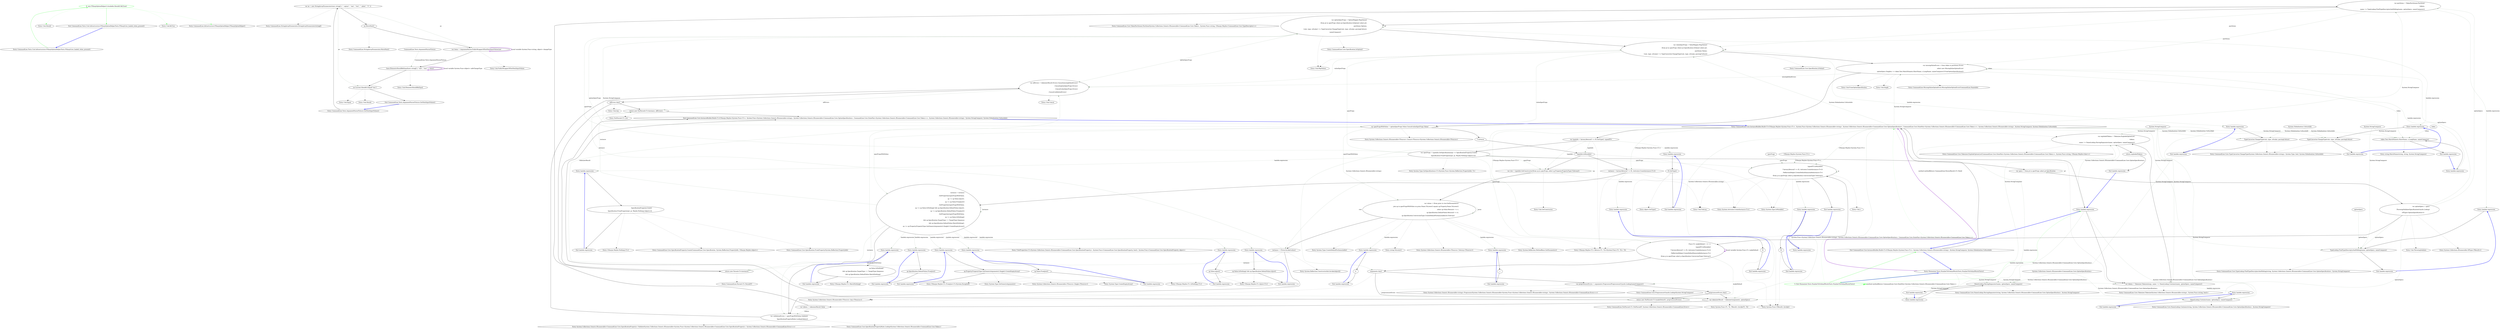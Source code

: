 digraph  {
m1_4 [cluster="Unk.Should", file="FSharpOptionHelperTests.cs", label="Entry Unk.Should", span=""];
m1_0 [cluster="CommandLine.Tests.Unit.Infrastructure.FSharpOptionHelperTests.FSharpCore_loaded_when_present()", file="FSharpOptionHelperTests.cs", label="Entry CommandLine.Tests.Unit.Infrastructure.FSharpOptionHelperTests.FSharpCore_loaded_when_present()", span="11-11"];
m1_1 [cluster="CommandLine.Tests.Unit.Infrastructure.FSharpOptionHelperTests.FSharpCore_loaded_when_present()", color=green, community=0, file="FSharpOptionHelperTests.cs", label="6: new FSharpOptionHelper().Available.Should().BeTrue()", span="13-13"];
m1_2 [cluster="CommandLine.Tests.Unit.Infrastructure.FSharpOptionHelperTests.FSharpCore_loaded_when_present()", file="FSharpOptionHelperTests.cs", label="Exit CommandLine.Tests.Unit.Infrastructure.FSharpOptionHelperTests.FSharpCore_loaded_when_present()", span="11-11"];
m1_5 [cluster="Unk.BeTrue", file="FSharpOptionHelperTests.cs", label="Entry Unk.BeTrue", span=""];
m1_3 [cluster="CommandLine.Infrastructure.FSharpOptionHelper.FSharpOptionHelper()", file="FSharpOptionHelperTests.cs", label="Entry CommandLine.Infrastructure.FSharpOptionHelper.FSharpOptionHelper()", span="13-13"];
m2_7 [cluster="CommandLine.StringArrayEnumerator.StringArrayEnumerator(string[])", file="InstanceBuilderTests.cs", label="Entry CommandLine.StringArrayEnumerator.StringArrayEnumerator(string[])", span="1335-1335"];
m2_0 [cluster="CommandLine.Tests.ArgumentParserFixture.GetNextInputValues()", file="InstanceBuilderTests.cs", label="Entry CommandLine.Tests.ArgumentParserFixture.GetNextInputValues()", span="40-40"];
m2_1 [cluster="CommandLine.Tests.ArgumentParserFixture.GetNextInputValues()", file="InstanceBuilderTests.cs", label="var ae = new StringArrayEnumerator(new string[] { ''--optarr'', ''one'', ''two'', ''--plain'', ''3'' })", span="42-42"];
m2_2 [cluster="CommandLine.Tests.ArgumentParserFixture.GetNextInputValues()", file="InstanceBuilderTests.cs", label="ae.MoveNext()", span="44-44"];
m2_3 [cluster="CommandLine.Tests.ArgumentParserFixture.GetNextInputValues()", file="InstanceBuilderTests.cs", label="var items = ArgumentParser.PublicWrapperOfGetNextInputValues(ae)", span="46-46"];
m2_5 [cluster="CommandLine.Tests.ArgumentParserFixture.GetNextInputValues()", file="InstanceBuilderTests.cs", label="ae.Current.Should().Equal(''two'')", span="49-49"];
m2_4 [cluster="CommandLine.Tests.ArgumentParserFixture.GetNextInputValues()", file="InstanceBuilderTests.cs", label="base.ElementsShouldBeEqual(new string[] { ''one'', ''two'' }, items)", span="48-48"];
m2_6 [cluster="CommandLine.Tests.ArgumentParserFixture.GetNextInputValues()", file="InstanceBuilderTests.cs", label="Exit CommandLine.Tests.ArgumentParserFixture.GetNextInputValues()", span="40-40"];
m2_10 [cluster="Unk.ElementsShouldBeEqual", file="InstanceBuilderTests.cs", label="Entry Unk.ElementsShouldBeEqual", span=""];
m2_9 [cluster="Unk.PublicWrapperOfGetNextInputValues", file="InstanceBuilderTests.cs", label="Entry Unk.PublicWrapperOfGetNextInputValues", span=""];
m2_12 [cluster="Unk.Equal", file="InstanceBuilderTests.cs", label="Entry Unk.Equal", span=""];
m2_8 [cluster="CommandLine.StringArrayEnumerator.MoveNext()", file="InstanceBuilderTests.cs", label="Entry CommandLine.StringArrayEnumerator.MoveNext()", span="1390-1390"];
m2_11 [cluster="Unk.Should", file="InstanceBuilderTests.cs", label="Entry Unk.Should", span=""];
m2_13 [file="InstanceBuilderTests.cs", label="CommandLine.Tests.ArgumentParserFixture", span=""];
m3_58 [cluster="CommandLine.Core.TokenPartitioner.Partition(System.Collections.Generic.IEnumerable<CommandLine.Core.Token>, System.Func<string, CSharpx.Maybe<CommandLine.Core.TypeDescriptor>>)", file="ReflectionHelper.cs", label="Entry CommandLine.Core.TokenPartitioner.Partition(System.Collections.Generic.IEnumerable<CommandLine.Core.Token>, System.Func<string, CSharpx.Maybe<CommandLine.Core.TypeDescriptor>>)", span="13-13"];
m3_80 [cluster="NotParsed<T>.cstr", file="ReflectionHelper.cs", label="Entry NotParsed<T>.cstr", span=""];
m3_50 [cluster="Unk.ThrowingValidate", file="ReflectionHelper.cs", label="Entry Unk.ThrowingValidate", span=""];
m3_68 [cluster="T.SetProperties<T>(System.Collections.Generic.IEnumerable<CommandLine.Core.SpecificationProperty>, System.Func<CommandLine.Core.SpecificationProperty, bool>, System.Func<CommandLine.Core.SpecificationProperty, object>)", file="ReflectionHelper.cs", label="Entry T.SetProperties<T>(System.Collections.Generic.IEnumerable<CommandLine.Core.SpecificationProperty>, System.Func<CommandLine.Core.SpecificationProperty, bool>, System.Func<CommandLine.Core.SpecificationProperty, object>)", span="58-58"];
m3_113 [cluster="string.MatchName(string, string, System.StringComparer)", file="ReflectionHelper.cs", label="Entry string.MatchName(string, string, System.StringComparer)", span="8-8"];
m3_48 [cluster="CSharpx.Maybe<T1>.Return<T1, T2>(System.Func<T1, T2>, T2)", file="ReflectionHelper.cs", label="Entry CSharpx.Maybe<T1>.Return<T1, T2>(System.Func<T1, T2>, T2)", span="126-126"];
m3_55 [cluster="CommandLine.NotParsed<T>.NotParsed(T, System.Collections.Generic.IEnumerable<CommandLine.Error>)", file="ReflectionHelper.cs", label="Entry CommandLine.NotParsed<T>.NotParsed(T, System.Collections.Generic.IEnumerable<CommandLine.Error>)", span="142-142"];
m3_65 [cluster="System.Collections.Generic.IEnumerable<TSource>.Concat<TSource>(System.Collections.Generic.IEnumerable<TSource>)", file="ReflectionHelper.cs", label="Entry System.Collections.Generic.IEnumerable<TSource>.Concat<TSource>(System.Collections.Generic.IEnumerable<TSource>)", span="0-0"];
m3_74 [cluster="System.Collections.Generic.IEnumerable<TSource>.ToArray<TSource>()", file="ReflectionHelper.cs", label="Entry System.Collections.Generic.IEnumerable<TSource>.ToArray<TSource>()", span="0-0"];
m3_106 [cluster="CommandLine.Core.TypeConverter.ChangeType(System.Collections.Generic.IEnumerable<string>, System.Type, bool, System.Globalization.CultureInfo)", file="ReflectionHelper.cs", label="Entry CommandLine.Core.TypeConverter.ChangeType(System.Collections.Generic.IEnumerable<string>, System.Type, bool, System.Globalization.CultureInfo)", span="13-13"];
m3_124 [cluster="CSharpx.Maybe<T>.FromJust<T>(System.Exception)", file="ReflectionHelper.cs", label="Entry CSharpx.Maybe<T>.FromJust<T>(System.Exception)", span="160-160"];
m3_6 [cluster="lambda expression", file="ReflectionHelper.cs", label="var explodedTokens = Tokenizer.ExplodeOptionList(\r\n                            tokens,\r\n                            name => NameLookup.HavingSeparator(name, optionSpecs, nameComparer))", span="25-27"];
m3_95 [cluster="Unk.>", file="ReflectionHelper.cs", label="Entry Unk.>", span=""];
m3_79 [cluster="Unk.Any", file="ReflectionHelper.cs", label="Entry Unk.Any", span=""];
m3_18 [cluster="CommandLine.Core.NameLookup.HavingSeparator(string, System.Collections.Generic.IEnumerable<CommandLine.Core.OptionSpecification>, System.StringComparer)", file="ReflectionHelper.cs", label="Entry CommandLine.Core.NameLookup.HavingSeparator(string, System.Collections.Generic.IEnumerable<CommandLine.Core.OptionSpecification>, System.StringComparer)", span="16-16"];
m3_5 [cluster="lambda expression", file="ReflectionHelper.cs", label="var tokens = Tokenizer.Tokenize(args, name => NameLookup.Contains(name, optionSpecs, nameComparer))", span="24-24"];
m3_61 [cluster="CommandLine.Core.Specification.IsValue()", file="ReflectionHelper.cs", label="Entry CommandLine.Core.Specification.IsValue()", span="15-15"];
m3_2 [cluster="CommandLine.Core.InstanceBuilder.Build<T>(CSharpx.Maybe<System.Func<T>>, System.Collections.Generic.IEnumerable<string>, System.StringComparer, System.Globalization.CultureInfo)", file="ReflectionHelper.cs", label="Exit CommandLine.Core.InstanceBuilder.Build<T>(CSharpx.Maybe<System.Func<T>>, System.Collections.Generic.IEnumerable<string>, System.StringComparer, System.Globalization.CultureInfo)", span="14-14"];
m3_3 [cluster="CommandLine.Core.InstanceBuilder.Build<T>(CSharpx.Maybe<System.Func<T>>, System.Func<System.Collections.Generic.IEnumerable<string>, System.Collections.Generic.IEnumerable<CommandLine.Core.OptionSpecification>, CommandLine.Core.StatePair<System.Collections.Generic.IEnumerable<CommandLine.Core.Token>>>, System.Collections.Generic.IEnumerable<string>, System.StringComparer, System.Globalization.CultureInfo)", file="ReflectionHelper.cs", label="Entry CommandLine.Core.InstanceBuilder.Build<T>(CSharpx.Maybe<System.Func<T>>, System.Func<System.Collections.Generic.IEnumerable<string>, System.Collections.Generic.IEnumerable<CommandLine.Core.OptionSpecification>, CommandLine.Core.StatePair<System.Collections.Generic.IEnumerable<CommandLine.Core.Token>>>, System.Collections.Generic.IEnumerable<string>, System.StringComparer, System.Globalization.CultureInfo)", span="35-35"];
m3_4 [cluster="lambda expression", file="ReflectionHelper.cs", label="Entry lambda expression", span="22-29"];
m3_71 [cluster="System.Reflection.MethodBase.GetParameters()", file="ReflectionHelper.cs", label="Entry System.Reflection.MethodBase.GetParameters()", span="0-0"];
m3_73 [cluster="System.Type.CreateDefaultForImmutable()", file="ReflectionHelper.cs", label="Entry System.Type.CreateDefaultForImmutable()", span="125-125"];
m3_77 [cluster="System.Collections.Generic.IEnumerable<CommandLine.Core.SpecificationProperty>.Validate(System.Collections.Generic.IEnumerable<System.Func<System.Collections.Generic.IEnumerable<CommandLine.Core.SpecificationProperty>, System.Collections.Generic.IEnumerable<CommandLine.Error>>>)", file="ReflectionHelper.cs", label="Entry System.Collections.Generic.IEnumerable<CommandLine.Core.SpecificationProperty>.Validate(System.Collections.Generic.IEnumerable<System.Func<System.Collections.Generic.IEnumerable<CommandLine.Core.SpecificationProperty>, System.Collections.Generic.IEnumerable<CommandLine.Error>>>)", span="40-40"];
m3_14 [cluster="CommandLine.Core.NameLookup.Contains(string, System.Collections.Generic.IEnumerable<CommandLine.Core.OptionSpecification>, System.StringComparer)", file="ReflectionHelper.cs", label="Entry CommandLine.Core.NameLookup.Contains(string, System.Collections.Generic.IEnumerable<CommandLine.Core.OptionSpecification>, System.StringComparer)", span="11-11"];
m3_70 [cluster="Unk.GetConstructor", file="ReflectionHelper.cs", label="Entry Unk.GetConstructor", span=""];
m3_63 [cluster="Unk.Single", file="ReflectionHelper.cs", label="Entry Unk.Single", span=""];
m3_49 [cluster="System.Type.GetSpecifications<T>(System.Func<System.Reflection.PropertyInfo, T>)", file="ReflectionHelper.cs", label="Entry System.Type.GetSpecifications<T>(System.Func<System.Reflection.PropertyInfo, T>)", span="14-14"];
m3_52 [cluster="System.Collections.Generic.IEnumerable<TSource>.Any<TSource>()", file="ReflectionHelper.cs", label="Entry System.Collections.Generic.IEnumerable<TSource>.Any<TSource>()", span="0-0"];
m3_56 [cluster="System.Func<TResult>.Invoke()", file="ReflectionHelper.cs", label="Entry System.Func<TResult>.Invoke()", span="0-0"];
m3_85 [cluster="object.GetType()", file="ReflectionHelper.cs", label="Entry object.GetType()", span="0-0"];
m3_145 [cluster="lambda expression", file="ReflectionHelper.cs", label="Entry lambda expression", span="116-116"];
m3_12 [cluster="lambda expression", file="ReflectionHelper.cs", label="NameLookup.Contains(name, optionSpecs, nameComparer)", span="24-24"];
m3_16 [cluster="lambda expression", file="ReflectionHelper.cs", label="NameLookup.HavingSeparator(name, optionSpecs, nameComparer)", span="27-27"];
m3_93 [cluster="lambda expression", file="ReflectionHelper.cs", label="typeof(T).IsMutable()\r\n                    ? factory.Return(f => f(), Activator.CreateInstance<T>())\r\n                    : ReflectionHelper.CreateDefaultImmutableInstance<T>(\r\n                        (from p in specProps select p.Specification.ConversionType).ToArray())", span="54-57"];
m3_100 [cluster="lambda expression", file="ReflectionHelper.cs", label="TypeLookup.FindTypeDescriptorAndSibling(name, optionSpecs, nameComparer)", span="74-74"];
m3_104 [cluster="lambda expression", file="ReflectionHelper.cs", label="TypeConverter.ChangeType(vals, type, isScalar, parsingCulture)", span="79-79"];
m3_108 [cluster="lambda expression", file="ReflectionHelper.cs", label="TypeConverter.ChangeType(vals, type, isScalar, parsingCulture)", span="85-85"];
m3_111 [cluster="lambda expression", file="ReflectionHelper.cs", label="token.Text.MatchName(o.ShortName, o.LongName, nameComparer)", span="89-89"];
m3_8 [cluster="lambda expression", file="ReflectionHelper.cs", label="Exit lambda expression", span="22-29"];
m3_11 [cluster="lambda expression", file="ReflectionHelper.cs", label="Entry lambda expression", span="24-24"];
m3_13 [cluster="lambda expression", file="ReflectionHelper.cs", label="Exit lambda expression", span="24-24"];
m3_7 [cluster="lambda expression", file="ReflectionHelper.cs", label="return explodedTokens;", span="28-28"];
m3_15 [cluster="lambda expression", file="ReflectionHelper.cs", label="Entry lambda expression", span="27-27"];
m3_17 [cluster="lambda expression", file="ReflectionHelper.cs", label="Exit lambda expression", span="27-27"];
m3_82 [cluster="lambda expression", file="ReflectionHelper.cs", label="Entry lambda expression", span="42-42"];
m3_92 [cluster="lambda expression", file="ReflectionHelper.cs", label="Entry lambda expression", span="53-57"];
m3_94 [cluster="lambda expression", file="ReflectionHelper.cs", label="Exit lambda expression", span="53-57"];
m3_96 [cluster="lambda expression", file="ReflectionHelper.cs", label="Entry lambda expression", span="55-55"];
m3_99 [cluster="lambda expression", file="ReflectionHelper.cs", label="Entry lambda expression", span="74-74"];
m3_101 [cluster="lambda expression", file="ReflectionHelper.cs", label="Exit lambda expression", span="74-74"];
m3_103 [cluster="lambda expression", file="ReflectionHelper.cs", label="Entry lambda expression", span="79-79"];
m3_105 [cluster="lambda expression", file="ReflectionHelper.cs", label="Exit lambda expression", span="79-79"];
m3_107 [cluster="lambda expression", file="ReflectionHelper.cs", label="Entry lambda expression", span="85-85"];
m3_109 [cluster="lambda expression", file="ReflectionHelper.cs", label="Exit lambda expression", span="85-85"];
m3_110 [cluster="lambda expression", file="ReflectionHelper.cs", label="Entry lambda expression", span="89-89"];
m3_112 [cluster="lambda expression", file="ReflectionHelper.cs", label="Exit lambda expression", span="89-89"];
m3_114 [cluster="lambda expression", file="ReflectionHelper.cs", label="Entry lambda expression", span="96-96"];
m3_86 [cluster="lambda expression", file="ReflectionHelper.cs", label="Entry lambda expression", span="44-45"];
m3_84 [cluster="lambda expression", file="ReflectionHelper.cs", label="Exit lambda expression", span="42-42"];
m3_83 [cluster="lambda expression", file="ReflectionHelper.cs", label="f().GetType()", span="42-42"];
m3_98 [cluster="lambda expression", file="ReflectionHelper.cs", label="Exit lambda expression", span="55-55"];
m3_97 [cluster="lambda expression", file="ReflectionHelper.cs", label="f()", span="55-55"];
m3_117 [cluster="lambda expression", file="ReflectionHelper.cs", label="Entry lambda expression", span="99-99"];
m3_121 [cluster="lambda expression", file="ReflectionHelper.cs", label="Entry lambda expression", span="100-100"];
m3_125 [cluster="lambda expression", file="ReflectionHelper.cs", label="Entry lambda expression", span="102-102"];
m3_129 [cluster="lambda expression", file="ReflectionHelper.cs", label="Entry lambda expression", span="103-103"];
m3_132 [cluster="lambda expression", file="ReflectionHelper.cs", label="Entry lambda expression", span="105-107"];
m3_136 [cluster="lambda expression", file="ReflectionHelper.cs", label="Entry lambda expression", span="108-108"];
m3_116 [cluster="lambda expression", file="ReflectionHelper.cs", label="Exit lambda expression", span="96-96"];
m3_115 [cluster="lambda expression", file="ReflectionHelper.cs", label="f()", span="96-96"];
m3_88 [cluster="lambda expression", file="ReflectionHelper.cs", label="Exit lambda expression", span="44-45"];
m3_87 [cluster="lambda expression", file="ReflectionHelper.cs", label="SpecificationProperty.Create(\r\n                    Specification.FromProperty(pi), pi, Maybe.Nothing<object>())", span="44-45"];
m3_142 [cluster="lambda expression", file="ReflectionHelper.cs", label="Entry lambda expression", span="115-115"];
m3_119 [cluster="lambda expression", file="ReflectionHelper.cs", label="Exit lambda expression", span="99-99"];
m3_118 [cluster="lambda expression", file="ReflectionHelper.cs", label="sp.Value.IsJust()", span="99-99"];
m3_123 [cluster="lambda expression", file="ReflectionHelper.cs", label="Exit lambda expression", span="100-100"];
m3_122 [cluster="lambda expression", file="ReflectionHelper.cs", label="sp.Value.FromJust()", span="100-100"];
m3_127 [cluster="lambda expression", file="ReflectionHelper.cs", label="Exit lambda expression", span="102-102"];
m3_126 [cluster="lambda expression", file="ReflectionHelper.cs", label="sp.Value.IsNothing() && sp.Specification.DefaultValue.IsJust()", span="102-102"];
m3_131 [cluster="lambda expression", file="ReflectionHelper.cs", label="Exit lambda expression", span="103-103"];
m3_130 [cluster="lambda expression", file="ReflectionHelper.cs", label="sp.Specification.DefaultValue.FromJust()", span="103-103"];
m3_134 [cluster="lambda expression", file="ReflectionHelper.cs", label="Exit lambda expression", span="105-107"];
m3_133 [cluster="lambda expression", file="ReflectionHelper.cs", label="sp.Value.IsNothing()\r\n                            && sp.Specification.TargetType == TargetType.Sequence\r\n                            && sp.Specification.DefaultValue.MatchNothing()", span="105-107"];
m3_138 [cluster="lambda expression", file="ReflectionHelper.cs", label="Exit lambda expression", span="108-108"];
m3_137 [cluster="lambda expression", file="ReflectionHelper.cs", label="sp.Property.PropertyType.GetGenericArguments().Single().CreateEmptyArray()", span="108-108"];
m3_144 [cluster="lambda expression", file="ReflectionHelper.cs", label="Exit lambda expression", span="115-115"];
m3_143 [cluster="lambda expression", file="ReflectionHelper.cs", label=v, span="115-115"];
m3_146 [cluster="lambda expression", file="ReflectionHelper.cs", label=d, span="116-116"];
m3_147 [cluster="lambda expression", file="ReflectionHelper.cs", label="Exit lambda expression", span="116-116"];
m3_76 [cluster="CommandLine.Core.SpecificationPropertyRules.Lookup(System.Collections.Generic.IEnumerable<CommandLine.Core.Token>)", file="ReflectionHelper.cs", label="Entry CommandLine.Core.SpecificationPropertyRules.Lookup(System.Collections.Generic.IEnumerable<CommandLine.Core.Token>)", span="12-12"];
m3_54 [cluster="System.Collections.Generic.IEnumerable<string>.Preprocess(System.Collections.Generic.IEnumerable<System.Func<System.Collections.Generic.IEnumerable<string>, System.Collections.Generic.IEnumerable<CommandLine.Error>>>)", file="ReflectionHelper.cs", label="Entry System.Collections.Generic.IEnumerable<string>.Preprocess(System.Collections.Generic.IEnumerable<System.Func<System.Collections.Generic.IEnumerable<string>, System.Collections.Generic.IEnumerable<CommandLine.Error>>>)", span="12-12"];
m3_0 [cluster="Humanizer.Tests.NumberToOrdinalWordsTests.NumberToOrdinalWordsTests()", file="ReflectionHelper.cs", label="Entry Humanizer.Tests.NumberToOrdinalWordsTests.NumberToOrdinalWordsTests()", span="7-7"];
m3_1 [cluster="Humanizer.Tests.NumberToOrdinalWordsTests.NumberToOrdinalWordsTests()", color=green, community=0, file="ReflectionHelper.cs", label="5: Exit Humanizer.Tests.NumberToOrdinalWordsTests.NumberToOrdinalWordsTests()", span="7-7"];
m3_62 [cluster="CommandLine.MissingValueOptionError.MissingValueOptionError(CommandLine.NameInfo)", file="ReflectionHelper.cs", label="Entry CommandLine.MissingValueOptionError.MissingValueOptionError(CommandLine.NameInfo)", span="269-269"];
m3_78 [cluster="Unk.Concat", file="ReflectionHelper.cs", label="Entry Unk.Concat", span=""];
m3_81 [cluster="CommandLine.Parsed<T>.Parsed(T)", file="ReflectionHelper.cs", label="Entry CommandLine.Parsed<T>.Parsed(T)", span="72-72"];
m3_140 [cluster="System.Collections.Generic.IEnumerable<TSource>.Single<TSource>()", file="ReflectionHelper.cs", label="Entry System.Collections.Generic.IEnumerable<TSource>.Single<TSource>()", span="0-0"];
m3_141 [cluster="System.Type.CreateEmptyArray()", file="ReflectionHelper.cs", label="Entry System.Type.CreateEmptyArray()", span="101-101"];
m3_72 [cluster="string.ToLower()", file="ReflectionHelper.cs", label="Entry string.ToLower()", span="0-0"];
m3_139 [cluster="System.Type.GetGenericArguments()", file="ReflectionHelper.cs", label="Entry System.Type.GetGenericArguments()", span="0-0"];
m3_9 [cluster="CommandLine.Core.Tokenizer.Tokenize(System.Collections.Generic.IEnumerable<string>, System.Func<string, bool>)", file="ReflectionHelper.cs", label="Entry CommandLine.Core.Tokenizer.Tokenize(System.Collections.Generic.IEnumerable<string>, System.Func<string, bool>)", span="12-12"];
m3_89 [cluster="CommandLine.Core.Specification.FromProperty(System.Reflection.PropertyInfo)", file="ReflectionHelper.cs", label="Entry CommandLine.Core.Specification.FromProperty(System.Reflection.PropertyInfo)", span="105-105"];
m3_102 [cluster="CommandLine.Core.TypeLookup.FindTypeDescriptorAndSibling(string, System.Collections.Generic.IEnumerable<CommandLine.Core.OptionSpecification>, System.StringComparer)", file="ReflectionHelper.cs", label="Entry CommandLine.Core.TypeLookup.FindTypeDescriptorAndSibling(string, System.Collections.Generic.IEnumerable<CommandLine.Core.OptionSpecification>, System.StringComparer)", span="23-23"];
m3_19 [cluster="CommandLine.Core.InstanceBuilder.Build<T>(CSharpx.Maybe<System.Func<T>>, System.Func<System.Collections.Generic.IEnumerable<string>, System.Collections.Generic.IEnumerable<CommandLine.Core.OptionSpecification>, CommandLine.Core.StatePair<System.Collections.Generic.IEnumerable<CommandLine.Core.Token>>>, System.Collections.Generic.IEnumerable<string>, System.StringComparer, System.Globalization.CultureInfo)", file="ReflectionHelper.cs", label="var typeInfo = factory.Return(f => f().GetType(), typeof(T))", span="42-42"];
m3_23 [cluster="CommandLine.Core.InstanceBuilder.Build<T>(CSharpx.Maybe<System.Func<T>>, System.Func<System.Collections.Generic.IEnumerable<string>, System.Collections.Generic.IEnumerable<CommandLine.Core.OptionSpecification>, CommandLine.Core.StatePair<System.Collections.Generic.IEnumerable<CommandLine.Core.Token>>>, System.Collections.Generic.IEnumerable<string>, System.StringComparer, System.Globalization.CultureInfo)", file="ReflectionHelper.cs", label="Func<T> makeDefault = () =>\r\n                typeof(T).IsMutable()\r\n                    ? factory.Return(f => f(), Activator.CreateInstance<T>())\r\n                    : ReflectionHelper.CreateDefaultImmutableInstance<T>(\r\n                        (from p in specProps select p.Specification.ConversionType).ToArray())", span="53-57"];
m3_24 [cluster="CommandLine.Core.InstanceBuilder.Build<T>(CSharpx.Maybe<System.Func<T>>, System.Func<System.Collections.Generic.IEnumerable<string>, System.Collections.Generic.IEnumerable<CommandLine.Core.OptionSpecification>, CommandLine.Core.StatePair<System.Collections.Generic.IEnumerable<CommandLine.Core.Token>>>, System.Collections.Generic.IEnumerable<string>, System.StringComparer, System.Globalization.CultureInfo)", file="ReflectionHelper.cs", label="arguments.Any()", span="59-59"];
m3_25 [cluster="CommandLine.Core.InstanceBuilder.Build<T>(CSharpx.Maybe<System.Func<T>>, System.Func<System.Collections.Generic.IEnumerable<string>, System.Collections.Generic.IEnumerable<CommandLine.Core.OptionSpecification>, CommandLine.Core.StatePair<System.Collections.Generic.IEnumerable<CommandLine.Core.Token>>>, System.Collections.Generic.IEnumerable<string>, System.StringComparer, System.Globalization.CultureInfo)", file="ReflectionHelper.cs", label="var preprocessorErrors = arguments.Preprocess(PreprocessorGuards.Lookup(nameComparer))", span="61-61"];
m3_28 [cluster="CommandLine.Core.InstanceBuilder.Build<T>(CSharpx.Maybe<System.Func<T>>, System.Func<System.Collections.Generic.IEnumerable<string>, System.Collections.Generic.IEnumerable<CommandLine.Core.OptionSpecification>, CommandLine.Core.StatePair<System.Collections.Generic.IEnumerable<CommandLine.Core.Token>>>, System.Collections.Generic.IEnumerable<string>, System.StringComparer, System.Globalization.CultureInfo)", file="ReflectionHelper.cs", label="var tokenizerResult = tokenizer(arguments, optionSpecs)", span="68-68"];
m3_30 [cluster="CommandLine.Core.InstanceBuilder.Build<T>(CSharpx.Maybe<System.Func<T>>, System.Func<System.Collections.Generic.IEnumerable<string>, System.Collections.Generic.IEnumerable<CommandLine.Core.OptionSpecification>, CommandLine.Core.StatePair<System.Collections.Generic.IEnumerable<CommandLine.Core.Token>>>, System.Collections.Generic.IEnumerable<string>, System.StringComparer, System.Globalization.CultureInfo)", file="ReflectionHelper.cs", label="var partitions = TokenPartitioner.Partition(\r\n                tokens,\r\n                name => TypeLookup.FindTypeDescriptorAndSibling(name, optionSpecs, nameComparer))", span="72-74"];
m3_31 [cluster="CommandLine.Core.InstanceBuilder.Build<T>(CSharpx.Maybe<System.Func<T>>, System.Func<System.Collections.Generic.IEnumerable<string>, System.Collections.Generic.IEnumerable<CommandLine.Core.OptionSpecification>, CommandLine.Core.StatePair<System.Collections.Generic.IEnumerable<CommandLine.Core.Token>>>, System.Collections.Generic.IEnumerable<string>, System.StringComparer, System.Globalization.CultureInfo)", file="ReflectionHelper.cs", label="var optionSpecProps = OptionMapper.MapValues(\r\n                (from pt in specProps where pt.Specification.IsOption() select pt),\r\n                partitions.Options,\r\n                (vals, type, isScalar) => TypeConverter.ChangeType(vals, type, isScalar, parsingCulture),\r\n                nameComparer)", span="76-80"];
m3_32 [cluster="CommandLine.Core.InstanceBuilder.Build<T>(CSharpx.Maybe<System.Func<T>>, System.Func<System.Collections.Generic.IEnumerable<string>, System.Collections.Generic.IEnumerable<CommandLine.Core.OptionSpecification>, CommandLine.Core.StatePair<System.Collections.Generic.IEnumerable<CommandLine.Core.Token>>>, System.Collections.Generic.IEnumerable<string>, System.StringComparer, System.Globalization.CultureInfo)", file="ReflectionHelper.cs", label="var valueSpecProps = ValueMapper.MapValues(\r\n                (from pt in specProps where pt.Specification.IsValue() select pt),\r\n                    partitions.Values,\r\n                (vals, type, isScalar) => TypeConverter.ChangeType(vals, type, isScalar, parsingCulture))", span="82-85"];
m3_33 [cluster="CommandLine.Core.InstanceBuilder.Build<T>(CSharpx.Maybe<System.Func<T>>, System.Func<System.Collections.Generic.IEnumerable<string>, System.Collections.Generic.IEnumerable<CommandLine.Core.OptionSpecification>, CommandLine.Core.StatePair<System.Collections.Generic.IEnumerable<CommandLine.Core.Token>>>, System.Collections.Generic.IEnumerable<string>, System.StringComparer, System.Globalization.CultureInfo)", file="ReflectionHelper.cs", label="var missingValueErrors = from token in partitions.Errors\r\n                                     select new MissingValueOptionError(\r\n                                         optionSpecs.Single(o => token.Text.MatchName(o.ShortName, o.LongName, nameComparer)).FromOptionSpecification())", span="87-89"];
m3_37 [cluster="CommandLine.Core.InstanceBuilder.Build<T>(CSharpx.Maybe<System.Func<T>>, System.Func<System.Collections.Generic.IEnumerable<string>, System.Collections.Generic.IEnumerable<CommandLine.Core.OptionSpecification>, CommandLine.Core.StatePair<System.Collections.Generic.IEnumerable<CommandLine.Core.Token>>>, System.Collections.Generic.IEnumerable<string>, System.StringComparer, System.Globalization.CultureInfo)", file="ReflectionHelper.cs", label="instance = factory.Return(f => f(), Activator.CreateInstance<T>())", span="96-96"];
m3_27 [cluster="CommandLine.Core.InstanceBuilder.Build<T>(CSharpx.Maybe<System.Func<T>>, System.Func<System.Collections.Generic.IEnumerable<string>, System.Collections.Generic.IEnumerable<CommandLine.Core.OptionSpecification>, CommandLine.Core.StatePair<System.Collections.Generic.IEnumerable<CommandLine.Core.Token>>>, System.Collections.Generic.IEnumerable<string>, System.StringComparer, System.Globalization.CultureInfo)", file="ReflectionHelper.cs", label="return new NotParsed<T>(makeDefault(), preprocessorErrors);", span="64-64"];
m3_45 [cluster="CommandLine.Core.InstanceBuilder.Build<T>(CSharpx.Maybe<System.Func<T>>, System.Func<System.Collections.Generic.IEnumerable<string>, System.Collections.Generic.IEnumerable<CommandLine.Core.OptionSpecification>, CommandLine.Core.StatePair<System.Collections.Generic.IEnumerable<CommandLine.Core.Token>>>, System.Collections.Generic.IEnumerable<string>, System.StringComparer, System.Globalization.CultureInfo)", file="ReflectionHelper.cs", label="return new NotParsed<T>(instance, allErrors);", span="131-131"];
m3_46 [cluster="CommandLine.Core.InstanceBuilder.Build<T>(CSharpx.Maybe<System.Func<T>>, System.Func<System.Collections.Generic.IEnumerable<string>, System.Collections.Generic.IEnumerable<CommandLine.Core.OptionSpecification>, CommandLine.Core.StatePair<System.Collections.Generic.IEnumerable<CommandLine.Core.Token>>>, System.Collections.Generic.IEnumerable<string>, System.StringComparer, System.Globalization.CultureInfo)", file="ReflectionHelper.cs", label="return new Parsed<T>(instance);", span="133-133"];
m3_20 [cluster="CommandLine.Core.InstanceBuilder.Build<T>(CSharpx.Maybe<System.Func<T>>, System.Func<System.Collections.Generic.IEnumerable<string>, System.Collections.Generic.IEnumerable<CommandLine.Core.OptionSpecification>, CommandLine.Core.StatePair<System.Collections.Generic.IEnumerable<CommandLine.Core.Token>>>, System.Collections.Generic.IEnumerable<string>, System.StringComparer, System.Globalization.CultureInfo)", file="ReflectionHelper.cs", label="var specProps = typeInfo.GetSpecifications(pi => SpecificationProperty.Create(\r\n                    Specification.FromProperty(pi), pi, Maybe.Nothing<object>()))", span="44-45"];
m3_36 [cluster="CommandLine.Core.InstanceBuilder.Build<T>(CSharpx.Maybe<System.Func<T>>, System.Func<System.Collections.Generic.IEnumerable<string>, System.Collections.Generic.IEnumerable<CommandLine.Core.OptionSpecification>, CommandLine.Core.StatePair<System.Collections.Generic.IEnumerable<CommandLine.Core.Token>>>, System.Collections.Generic.IEnumerable<string>, System.StringComparer, System.Globalization.CultureInfo)", file="ReflectionHelper.cs", label="typeInfo.IsMutable()", span="94-94"];
m3_39 [cluster="CommandLine.Core.InstanceBuilder.Build<T>(CSharpx.Maybe<System.Func<T>>, System.Func<System.Collections.Generic.IEnumerable<string>, System.Collections.Generic.IEnumerable<CommandLine.Core.OptionSpecification>, CommandLine.Core.StatePair<System.Collections.Generic.IEnumerable<CommandLine.Core.Token>>>, System.Collections.Generic.IEnumerable<string>, System.StringComparer, System.Globalization.CultureInfo)", file="ReflectionHelper.cs", label="var ctor = typeInfo.GetConstructor((from sp in specProps select sp.Property.PropertyType).ToArray())", span="112-112"];
m3_22 [cluster="CommandLine.Core.InstanceBuilder.Build<T>(CSharpx.Maybe<System.Func<T>>, System.Func<System.Collections.Generic.IEnumerable<string>, System.Collections.Generic.IEnumerable<CommandLine.Core.OptionSpecification>, CommandLine.Core.StatePair<System.Collections.Generic.IEnumerable<CommandLine.Core.Token>>>, System.Collections.Generic.IEnumerable<string>, System.StringComparer, System.Globalization.CultureInfo)", file="ReflectionHelper.cs", label="var optionSpecs = specs\r\n                .ThrowingValidate(SpecificationGuards.Lookup)\r\n                .OfType<OptionSpecification>()", span="49-51"];
m3_26 [cluster="CommandLine.Core.InstanceBuilder.Build<T>(CSharpx.Maybe<System.Func<T>>, System.Func<System.Collections.Generic.IEnumerable<string>, System.Collections.Generic.IEnumerable<CommandLine.Core.OptionSpecification>, CommandLine.Core.StatePair<System.Collections.Generic.IEnumerable<CommandLine.Core.Token>>>, System.Collections.Generic.IEnumerable<string>, System.StringComparer, System.Globalization.CultureInfo)", file="ReflectionHelper.cs", label="preprocessorErrors.Any()", span="62-62"];
m3_29 [cluster="CommandLine.Core.InstanceBuilder.Build<T>(CSharpx.Maybe<System.Func<T>>, System.Func<System.Collections.Generic.IEnumerable<string>, System.Collections.Generic.IEnumerable<CommandLine.Core.OptionSpecification>, CommandLine.Core.StatePair<System.Collections.Generic.IEnumerable<CommandLine.Core.Token>>>, System.Collections.Generic.IEnumerable<string>, System.StringComparer, System.Globalization.CultureInfo)", file="ReflectionHelper.cs", label="var tokens = tokenizerResult.Value", span="70-70"];
m3_43 [cluster="CommandLine.Core.InstanceBuilder.Build<T>(CSharpx.Maybe<System.Func<T>>, System.Func<System.Collections.Generic.IEnumerable<string>, System.Collections.Generic.IEnumerable<CommandLine.Core.OptionSpecification>, CommandLine.Core.StatePair<System.Collections.Generic.IEnumerable<CommandLine.Core.Token>>>, System.Collections.Generic.IEnumerable<string>, System.StringComparer, System.Globalization.CultureInfo)", file="ReflectionHelper.cs", label="var allErrors = tokenizerResult.Errors.Concat(missingValueErrors)\r\n                .Concat(optionSpecProps.Errors)\r\n                .Concat(valueSpecProps.Errors)\r\n                .Concat(validationErrors)", span="124-127"];
m3_34 [cluster="CommandLine.Core.InstanceBuilder.Build<T>(CSharpx.Maybe<System.Func<T>>, System.Func<System.Collections.Generic.IEnumerable<string>, System.Collections.Generic.IEnumerable<CommandLine.Core.OptionSpecification>, CommandLine.Core.StatePair<System.Collections.Generic.IEnumerable<CommandLine.Core.Token>>>, System.Collections.Generic.IEnumerable<string>, System.StringComparer, System.Globalization.CultureInfo)", file="ReflectionHelper.cs", label="var specPropsWithValue = optionSpecProps.Value.Concat(valueSpecProps.Value)", span="91-91"];
m3_38 [cluster="CommandLine.Core.InstanceBuilder.Build<T>(CSharpx.Maybe<System.Func<T>>, System.Func<System.Collections.Generic.IEnumerable<string>, System.Collections.Generic.IEnumerable<CommandLine.Core.OptionSpecification>, CommandLine.Core.StatePair<System.Collections.Generic.IEnumerable<CommandLine.Core.Token>>>, System.Collections.Generic.IEnumerable<string>, System.StringComparer, System.Globalization.CultureInfo)", file="ReflectionHelper.cs", label="instance = instance\r\n                    .SetProperties(specPropsWithValue,\r\n                        sp => sp.Value.IsJust(),\r\n                        sp => sp.Value.FromJust())\r\n                    .SetProperties(specPropsWithValue,\r\n                        sp => sp.Value.IsNothing() && sp.Specification.DefaultValue.IsJust(),\r\n                        sp => sp.Specification.DefaultValue.FromJust())\r\n                    .SetProperties(specPropsWithValue,\r\n                        sp => sp.Value.IsNothing()\r\n                            && sp.Specification.TargetType == TargetType.Sequence\r\n                            && sp.Specification.DefaultValue.MatchNothing(),\r\n                        sp => sp.Property.PropertyType.GetGenericArguments().Single().CreateEmptyArray())", span="97-108"];
m3_41 [cluster="CommandLine.Core.InstanceBuilder.Build<T>(CSharpx.Maybe<System.Func<T>>, System.Func<System.Collections.Generic.IEnumerable<string>, System.Collections.Generic.IEnumerable<CommandLine.Core.OptionSpecification>, CommandLine.Core.StatePair<System.Collections.Generic.IEnumerable<CommandLine.Core.Token>>>, System.Collections.Generic.IEnumerable<string>, System.StringComparer, System.Globalization.CultureInfo)", file="ReflectionHelper.cs", label="instance = (T)ctor.Invoke(values)", span="118-118"];
m3_44 [cluster="CommandLine.Core.InstanceBuilder.Build<T>(CSharpx.Maybe<System.Func<T>>, System.Func<System.Collections.Generic.IEnumerable<string>, System.Collections.Generic.IEnumerable<CommandLine.Core.OptionSpecification>, CommandLine.Core.StatePair<System.Collections.Generic.IEnumerable<CommandLine.Core.Token>>>, System.Collections.Generic.IEnumerable<string>, System.StringComparer, System.Globalization.CultureInfo)", file="ReflectionHelper.cs", label="allErrors.Any()", span="129-129"];
m3_21 [cluster="CommandLine.Core.InstanceBuilder.Build<T>(CSharpx.Maybe<System.Func<T>>, System.Func<System.Collections.Generic.IEnumerable<string>, System.Collections.Generic.IEnumerable<CommandLine.Core.OptionSpecification>, CommandLine.Core.StatePair<System.Collections.Generic.IEnumerable<CommandLine.Core.Token>>>, System.Collections.Generic.IEnumerable<string>, System.StringComparer, System.Globalization.CultureInfo)", file="ReflectionHelper.cs", label="var specs = from pt in specProps select pt.Specification", span="47-47"];
m3_40 [cluster="CommandLine.Core.InstanceBuilder.Build<T>(CSharpx.Maybe<System.Func<T>>, System.Func<System.Collections.Generic.IEnumerable<string>, System.Collections.Generic.IEnumerable<CommandLine.Core.OptionSpecification>, CommandLine.Core.StatePair<System.Collections.Generic.IEnumerable<CommandLine.Core.Token>>>, System.Collections.Generic.IEnumerable<string>, System.StringComparer, System.Globalization.CultureInfo)", file="ReflectionHelper.cs", label="var values = (from prms in ctor.GetParameters()\r\n                              join sp in specPropsWithValue on prms.Name.ToLower() equals sp.Property.Name.ToLower()\r\n                              select sp.Value.Return(v => v,\r\n                                    sp.Specification.DefaultValue.Return(d => d,\r\n                                        sp.Specification.ConversionType.CreateDefaultForImmutable()))).ToArray()", span="113-117"];
m3_35 [cluster="CommandLine.Core.InstanceBuilder.Build<T>(CSharpx.Maybe<System.Func<T>>, System.Func<System.Collections.Generic.IEnumerable<string>, System.Collections.Generic.IEnumerable<CommandLine.Core.OptionSpecification>, CommandLine.Core.StatePair<System.Collections.Generic.IEnumerable<CommandLine.Core.Token>>>, System.Collections.Generic.IEnumerable<string>, System.StringComparer, System.Globalization.CultureInfo)", file="ReflectionHelper.cs", label="T instance", span="93-93"];
m3_42 [cluster="CommandLine.Core.InstanceBuilder.Build<T>(CSharpx.Maybe<System.Func<T>>, System.Func<System.Collections.Generic.IEnumerable<string>, System.Collections.Generic.IEnumerable<CommandLine.Core.OptionSpecification>, CommandLine.Core.StatePair<System.Collections.Generic.IEnumerable<CommandLine.Core.Token>>>, System.Collections.Generic.IEnumerable<string>, System.StringComparer, System.Globalization.CultureInfo)", file="ReflectionHelper.cs", label="var validationErrors = specPropsWithValue.Validate(\r\n                SpecificationPropertyRules.Lookup(tokens))", span="121-122"];
m3_47 [cluster="CommandLine.Core.InstanceBuilder.Build<T>(CSharpx.Maybe<System.Func<T>>, System.Func<System.Collections.Generic.IEnumerable<string>, System.Collections.Generic.IEnumerable<CommandLine.Core.OptionSpecification>, CommandLine.Core.StatePair<System.Collections.Generic.IEnumerable<CommandLine.Core.Token>>>, System.Collections.Generic.IEnumerable<string>, System.StringComparer, System.Globalization.CultureInfo)", file="ReflectionHelper.cs", label="Exit CommandLine.Core.InstanceBuilder.Build<T>(CSharpx.Maybe<System.Func<T>>, System.Func<System.Collections.Generic.IEnumerable<string>, System.Collections.Generic.IEnumerable<CommandLine.Core.OptionSpecification>, CommandLine.Core.StatePair<System.Collections.Generic.IEnumerable<CommandLine.Core.Token>>>, System.Collections.Generic.IEnumerable<string>, System.StringComparer, System.Globalization.CultureInfo)", span="35-35"];
m3_67 [cluster="System.Activator.CreateInstance<T>()", file="ReflectionHelper.cs", label="Entry System.Activator.CreateInstance<T>()", span="0-0"];
m3_90 [cluster="CSharpx.Maybe.Nothing<T>()", file="ReflectionHelper.cs", label="Entry CSharpx.Maybe.Nothing<T>()", span="75-75"];
m3_59 [cluster="CommandLine.Core.Specification.IsOption()", file="ReflectionHelper.cs", label="Entry CommandLine.Core.Specification.IsOption()", span="10-10"];
m3_128 [cluster="CSharpx.Maybe<T>.IsNothing<T>()", file="ReflectionHelper.cs", label="Entry CSharpx.Maybe<T>.IsNothing<T>()", span="170-170"];
m3_135 [cluster="CSharpx.Maybe<T>.MatchNothing()", file="ReflectionHelper.cs", label="Entry CSharpx.Maybe<T>.MatchNothing()", span="29-29"];
m3_66 [cluster="System.Type.IsMutable()", file="ReflectionHelper.cs", label="Entry System.Type.IsMutable()", span="115-115"];
m3_91 [cluster="CommandLine.Core.SpecificationProperty.Create(CommandLine.Core.Specification, System.Reflection.PropertyInfo, CSharpx.Maybe<object>)", file="ReflectionHelper.cs", label="Entry CommandLine.Core.SpecificationProperty.Create(CommandLine.Core.Specification, System.Reflection.PropertyInfo, CSharpx.Maybe<object>)", span="21-21"];
m3_53 [cluster="CommandLine.Core.PreprocessorGuards.Lookup(System.StringComparer)", file="ReflectionHelper.cs", label="Entry CommandLine.Core.PreprocessorGuards.Lookup(System.StringComparer)", span="11-11"];
m3_51 [cluster="System.Collections.IEnumerable.OfType<TResult>()", file="ReflectionHelper.cs", label="Entry System.Collections.IEnumerable.OfType<TResult>()", span="0-0"];
m3_75 [cluster="System.Reflection.ConstructorInfo.Invoke(object[])", file="ReflectionHelper.cs", label="Entry System.Reflection.ConstructorInfo.Invoke(object[])", span="0-0"];
m3_69 [cluster="Unk.ToArray", file="ReflectionHelper.cs", label="Entry Unk.ToArray", span=""];
m3_120 [cluster="CSharpx.Maybe<T>.IsJust<T>()", file="ReflectionHelper.cs", label="Entry CSharpx.Maybe<T>.IsJust<T>()", span="175-175"];
m3_64 [cluster="Unk.FromOptionSpecification", file="ReflectionHelper.cs", label="Entry Unk.FromOptionSpecification", span=""];
m3_57 [cluster="System.Func<T1, T2, TResult>.Invoke(T1, T2)", file="ReflectionHelper.cs", label="Entry System.Func<T1, T2, TResult>.Invoke(T1, T2)", span="0-0"];
m3_10 [cluster="CommandLine.Core.Tokenizer.ExplodeOptionList(CommandLine.Core.StatePair<System.Collections.Generic.IEnumerable<CommandLine.Core.Token>>, System.Func<string, CSharpx.Maybe<char>>)", file="ReflectionHelper.cs", label="Entry CommandLine.Core.Tokenizer.ExplodeOptionList(CommandLine.Core.StatePair<System.Collections.Generic.IEnumerable<CommandLine.Core.Token>>, System.Func<string, CSharpx.Maybe<char>>)", span="45-45"];
m3_60 [cluster="Unk.MapValues", file="ReflectionHelper.cs", label="Entry Unk.MapValues", span=""];
m3_148 [file="ReflectionHelper.cs", label="System.StringComparer", span=""];
m3_149 [file="ReflectionHelper.cs", label="System.Collections.Generic.IEnumerable<CommandLine.Core.OptionSpecification>", span=""];
m3_150 [file="ReflectionHelper.cs", label="CSharpx.Maybe<System.Func<T>>", span=""];
m3_151 [file="ReflectionHelper.cs", label=specProps, span=""];
m3_152 [file="ReflectionHelper.cs", label="System.StringComparer", span=""];
m3_153 [file="ReflectionHelper.cs", label=optionSpecs, span=""];
m3_154 [file="ReflectionHelper.cs", label="System.Globalization.CultureInfo", span=""];
m3_155 [file="ReflectionHelper.cs", label=token, span=""];
m1_0 -> m1_1  [color=green, key=0, style=solid];
m1_1 -> m1_2  [color=green, key=0, style=solid];
m1_1 -> m1_3  [color=green, key=2, style=dotted];
m1_1 -> m1_4  [color=green, key=2, style=dotted];
m1_1 -> m1_5  [color=green, key=2, style=dotted];
m1_2 -> m1_0  [color=blue, key=0, style=bold];
m2_0 -> m2_1  [key=0, style=solid];
m2_1 -> m2_2  [key=0, style=solid];
m2_1 -> m2_7  [key=2, style=dotted];
m2_1 -> m2_3  [color=darkseagreen4, key=1, label=ae, style=dashed];
m2_1 -> m2_5  [color=darkseagreen4, key=1, label=ae, style=dashed];
m2_2 -> m2_3  [key=0, style=solid];
m2_2 -> m2_8  [key=2, style=dotted];
m2_3 -> m2_4  [key=0, style=solid];
m2_3 -> m2_9  [key=2, style=dotted];
m2_3 -> m2_3  [color=darkorchid, key=3, label="Local variable System.Func<string, object> changeType", style=bold];
m2_5 -> m2_6  [key=0, style=solid];
m2_5 -> m2_11  [key=2, style=dotted];
m2_5 -> m2_12  [key=2, style=dotted];
m2_4 -> m2_5  [key=0, style=solid];
m2_4 -> m2_10  [key=2, style=dotted];
m2_4 -> m2_4  [color=darkorchid, key=3, label="Local variable System.Func<object> safeChangeType", style=bold];
m2_6 -> m2_0  [color=blue, key=0, style=bold];
m2_13 -> m2_4  [color=darkseagreen4, key=1, label="CommandLine.Tests.ArgumentParserFixture", style=dashed];
m3_6 -> m3_7  [key=0, style=solid];
m3_6 -> m3_10  [key=2, style=dotted];
m3_6 -> m3_15  [color=darkseagreen4, key=1, label="lambda expression", style=dashed];
m3_5 -> m3_6  [key=0, style=solid];
m3_5 -> m3_9  [key=2, style=dotted];
m3_5 -> m3_11  [color=darkseagreen4, key=1, label="lambda expression", style=dashed];
m3_2 -> m3_3  [key=0, style=solid];
m3_2 -> m3_0  [color=blue, key=0, style=bold];
m3_3 -> m3_4  [key=0, style=solid];
m3_3 -> m3_5  [key=2, style=dotted];
m3_3 -> m3_6  [key=2, style=dotted];
m3_3 -> m3_19  [key=0, style=solid];
m3_3 -> m3_23  [color=darkseagreen4, key=1, label="CSharpx.Maybe<System.Func<T>>", style=dashed];
m3_3 -> m3_93  [color=darkseagreen4, key=1, label="CSharpx.Maybe<System.Func<T>>", style=dashed];
m3_3 -> m3_24  [color=darkseagreen4, key=1, label="System.Collections.Generic.IEnumerable<string>", style=dashed];
m3_3 -> m3_25  [color=darkseagreen4, key=1, label="System.Collections.Generic.IEnumerable<string>", style=dashed];
m3_3 -> m3_28  [color=darkseagreen4, key=1, label="System.Func<System.Collections.Generic.IEnumerable<string>, System.Collections.Generic.IEnumerable<CommandLine.Core.OptionSpecification>, CommandLine.Core.StatePair<System.Collections.Generic.IEnumerable<CommandLine.Core.Token>>>", style=dashed];
m3_3 -> m3_30  [color=darkseagreen4, key=1, label="System.StringComparer", style=dashed];
m3_3 -> m3_100  [color=darkseagreen4, key=1, label="System.StringComparer", style=dashed];
m3_3 -> m3_31  [color=darkseagreen4, key=1, label="System.StringComparer", style=dashed];
m3_3 -> m3_104  [color=darkseagreen4, key=1, label="System.Globalization.CultureInfo", style=dashed];
m3_3 -> m3_32  [color=darkseagreen4, key=1, label="System.Globalization.CultureInfo", style=dashed];
m3_3 -> m3_108  [color=darkseagreen4, key=1, label="System.Globalization.CultureInfo", style=dashed];
m3_3 -> m3_33  [color=darkseagreen4, key=1, label="System.StringComparer", style=dashed];
m3_3 -> m3_111  [color=darkseagreen4, key=1, label="System.StringComparer", style=dashed];
m3_3 -> m3_37  [color=darkseagreen4, key=1, label="CSharpx.Maybe<System.Func<T>>", style=dashed];
m3_4 -> m3_2  [color=blue, key=0, style=bold];
m3_4 -> m3_5  [key=0, style=solid];
m3_4 -> m3_12  [color=darkseagreen4, key=1, label="System.Collections.Generic.IEnumerable<CommandLine.Core.OptionSpecification>", style=dashed];
m3_4 -> m3_6  [color=darkseagreen4, key=1, label="System.Collections.Generic.IEnumerable<CommandLine.Core.OptionSpecification>", style=dashed];
m3_4 -> m3_16  [color=darkseagreen4, key=1, label="System.Collections.Generic.IEnumerable<CommandLine.Core.OptionSpecification>", style=dashed];
m3_145 -> m3_146  [key=0, style=solid];
m3_12 -> m3_13  [key=0, style=solid];
m3_12 -> m3_14  [key=2, style=dotted];
m3_16 -> m3_17  [key=0, style=solid];
m3_16 -> m3_18  [key=2, style=dotted];
m3_93 -> m3_93  [color=darkseagreen4, key=1, label=p, style=dashed];
m3_93 -> m3_94  [key=0, style=solid];
m3_93 -> m3_66  [key=2, style=dotted];
m3_93 -> m3_67  [key=2, style=dotted];
m3_93 -> m3_48  [key=2, style=dotted];
m3_93 -> m3_69  [key=2, style=dotted];
m3_93 -> m3_95  [key=2, style=dotted];
m3_93 -> m3_96  [color=darkseagreen4, key=1, label="lambda expression", style=dashed];
m3_100 -> m3_101  [key=0, style=solid];
m3_100 -> m3_102  [key=2, style=dotted];
m3_104 -> m3_105  [key=0, style=solid];
m3_104 -> m3_106  [key=2, style=dotted];
m3_108 -> m3_109  [key=0, style=solid];
m3_108 -> m3_106  [key=2, style=dotted];
m3_111 -> m3_112  [key=0, style=solid];
m3_111 -> m3_113  [key=2, style=dotted];
m3_8 -> m3_4  [color=blue, key=0, style=bold];
m3_11 -> m3_12  [key=0, style=solid];
m3_13 -> m3_11  [color=blue, key=0, style=bold];
m3_7 -> m3_8  [key=0, style=solid];
m3_15 -> m3_16  [key=0, style=solid];
m3_17 -> m3_15  [color=blue, key=0, style=bold];
m3_82 -> m3_83  [key=0, style=solid];
m3_92 -> m3_93  [key=0, style=solid];
m3_94 -> m3_92  [color=blue, key=0, style=bold];
m3_96 -> m3_97  [key=0, style=solid];
m3_99 -> m3_100  [key=0, style=solid];
m3_101 -> m3_99  [color=blue, key=0, style=bold];
m3_103 -> m3_104  [key=0, style=solid];
m3_105 -> m3_103  [color=blue, key=0, style=bold];
m3_107 -> m3_108  [key=0, style=solid];
m3_109 -> m3_107  [color=blue, key=0, style=bold];
m3_110 -> m3_111  [key=0, style=solid];
m3_112 -> m3_110  [color=blue, key=0, style=bold];
m3_114 -> m3_115  [key=0, style=solid];
m3_86 -> m3_87  [key=0, style=solid];
m3_84 -> m3_82  [color=blue, key=0, style=bold];
m3_83 -> m3_56  [key=2, style=dotted];
m3_83 -> m3_84  [key=0, style=solid];
m3_83 -> m3_85  [key=2, style=dotted];
m3_98 -> m3_96  [color=blue, key=0, style=bold];
m3_97 -> m3_56  [key=2, style=dotted];
m3_97 -> m3_98  [key=0, style=solid];
m3_117 -> m3_118  [key=0, style=solid];
m3_121 -> m3_122  [key=0, style=solid];
m3_125 -> m3_126  [key=0, style=solid];
m3_129 -> m3_130  [key=0, style=solid];
m3_132 -> m3_133  [key=0, style=solid];
m3_136 -> m3_137  [key=0, style=solid];
m3_116 -> m3_114  [color=blue, key=0, style=bold];
m3_115 -> m3_56  [key=2, style=dotted];
m3_115 -> m3_116  [key=0, style=solid];
m3_88 -> m3_86  [color=blue, key=0, style=bold];
m3_87 -> m3_88  [key=0, style=solid];
m3_87 -> m3_89  [key=2, style=dotted];
m3_87 -> m3_90  [key=2, style=dotted];
m3_87 -> m3_91  [key=2, style=dotted];
m3_142 -> m3_143  [key=0, style=solid];
m3_119 -> m3_117  [color=blue, key=0, style=bold];
m3_118 -> m3_119  [key=0, style=solid];
m3_118 -> m3_120  [key=2, style=dotted];
m3_123 -> m3_121  [color=blue, key=0, style=bold];
m3_122 -> m3_123  [key=0, style=solid];
m3_122 -> m3_124  [key=2, style=dotted];
m3_127 -> m3_125  [color=blue, key=0, style=bold];
m3_126 -> m3_127  [key=0, style=solid];
m3_126 -> m3_128  [key=2, style=dotted];
m3_126 -> m3_120  [key=2, style=dotted];
m3_131 -> m3_129  [color=blue, key=0, style=bold];
m3_130 -> m3_131  [key=0, style=solid];
m3_130 -> m3_124  [key=2, style=dotted];
m3_134 -> m3_132  [color=blue, key=0, style=bold];
m3_133 -> m3_134  [key=0, style=solid];
m3_133 -> m3_128  [key=2, style=dotted];
m3_133 -> m3_135  [key=2, style=dotted];
m3_138 -> m3_136  [color=blue, key=0, style=bold];
m3_137 -> m3_138  [key=0, style=solid];
m3_137 -> m3_139  [key=2, style=dotted];
m3_137 -> m3_140  [key=2, style=dotted];
m3_137 -> m3_141  [key=2, style=dotted];
m3_144 -> m3_142  [color=blue, key=0, style=bold];
m3_143 -> m3_144  [key=0, style=solid];
m3_146 -> m3_147  [key=0, style=solid];
m3_147 -> m3_145  [color=blue, key=0, style=bold];
m3_0 -> m3_1  [color=green, key=0, style=solid];
m3_0 -> m3_5  [color=darkseagreen4, key=1, label="System.StringComparer", style=dashed];
m3_0 -> m3_12  [color=darkseagreen4, key=1, label="System.StringComparer", style=dashed];
m3_0 -> m3_6  [color=darkseagreen4, key=1, label="System.StringComparer", style=dashed];
m3_0 -> m3_16  [color=darkseagreen4, key=1, label="System.StringComparer", style=dashed];
m3_0 -> m3_3  [color=darkorchid, key=3, label="method methodReturn CommandLine.ParserResult<T> Build", style=bold];
m3_1 -> m3_1  [color=green, key=3, label="method methodReturn CommandLine.Core.StatePair<System.Collections.Generic.IEnumerable<CommandLine.Core.Token>> ", style=bold];
m3_1 -> m3_2  [color=green, key=0, style=solid];
m3_1 -> m3_3  [color=green, key=2, style=dotted];
m3_1 -> m3_4  [color=green, key=1, label="lambda expression", style=dashed];
m3_1 -> m3_0  [color=blue, key=0, style=bold];
m3_19 -> m3_20  [key=0, style=solid];
m3_19 -> m3_48  [key=2, style=dotted];
m3_19 -> m3_82  [color=darkseagreen4, key=1, label="lambda expression", style=dashed];
m3_19 -> m3_36  [color=darkseagreen4, key=1, label=typeInfo, style=dashed];
m3_19 -> m3_39  [color=darkseagreen4, key=1, label=typeInfo, style=dashed];
m3_23 -> m3_23  [color=darkorchid, key=3, label="Local variable System.Func<T> makeDefault", style=bold];
m3_23 -> m3_24  [key=0, style=solid];
m3_23 -> m3_27  [color=darkseagreen4, key=1, label=makeDefault, style=dashed];
m3_24 -> m3_25  [key=0, style=solid];
m3_24 -> m3_28  [key=0, style=solid];
m3_24 -> m3_52  [key=2, style=dotted];
m3_25 -> m3_26  [key=0, style=solid];
m3_25 -> m3_53  [key=2, style=dotted];
m3_25 -> m3_54  [key=2, style=dotted];
m3_25 -> m3_27  [color=darkseagreen4, key=1, label=preprocessorErrors, style=dashed];
m3_28 -> m3_29  [key=0, style=solid];
m3_28 -> m3_57  [key=2, style=dotted];
m3_28 -> m3_43  [color=darkseagreen4, key=1, label=tokenizerResult, style=dashed];
m3_30 -> m3_31  [key=0, style=solid];
m3_30 -> m3_58  [key=2, style=dotted];
m3_30 -> m3_99  [color=darkseagreen4, key=1, label="lambda expression", style=dashed];
m3_30 -> m3_32  [color=darkseagreen4, key=1, label=partitions, style=dashed];
m3_30 -> m3_33  [color=darkseagreen4, key=1, label=partitions, style=dashed];
m3_31 -> m3_31  [color=darkseagreen4, key=1, label=pt, style=dashed];
m3_31 -> m3_32  [key=0, style=solid];
m3_31 -> m3_59  [key=2, style=dotted];
m3_31 -> m3_60  [key=2, style=dotted];
m3_31 -> m3_103  [color=darkseagreen4, key=1, label="lambda expression", style=dashed];
m3_31 -> m3_34  [color=darkseagreen4, key=1, label=optionSpecProps, style=dashed];
m3_31 -> m3_43  [color=darkseagreen4, key=1, label=optionSpecProps, style=dashed];
m3_32 -> m3_32  [color=darkseagreen4, key=1, label=pt, style=dashed];
m3_32 -> m3_33  [key=0, style=solid];
m3_32 -> m3_61  [key=2, style=dotted];
m3_32 -> m3_60  [key=2, style=dotted];
m3_32 -> m3_107  [color=darkseagreen4, key=1, label="lambda expression", style=dashed];
m3_32 -> m3_34  [color=darkseagreen4, key=1, label=valueSpecProps, style=dashed];
m3_32 -> m3_43  [color=darkseagreen4, key=1, label=valueSpecProps, style=dashed];
m3_33 -> m3_33  [color=darkseagreen4, key=1, label=token, style=dashed];
m3_33 -> m3_34  [key=0, style=solid];
m3_33 -> m3_62  [key=2, style=dotted];
m3_33 -> m3_63  [key=2, style=dotted];
m3_33 -> m3_64  [key=2, style=dotted];
m3_33 -> m3_110  [color=darkseagreen4, key=1, label="lambda expression", style=dashed];
m3_33 -> m3_111  [color=darkseagreen4, key=1, label=token, style=dashed];
m3_33 -> m3_43  [color=darkseagreen4, key=1, label=missingValueErrors, style=dashed];
m3_37 -> m3_38  [key=0, style=solid];
m3_37 -> m3_67  [key=2, style=dotted];
m3_37 -> m3_48  [key=2, style=dotted];
m3_37 -> m3_114  [color=darkseagreen4, key=1, label="lambda expression", style=dashed];
m3_27 -> m3_47  [key=0, style=solid];
m3_27 -> m3_55  [key=2, style=dotted];
m3_27 -> m3_56  [key=2, style=dotted];
m3_45 -> m3_47  [key=0, style=solid];
m3_45 -> m3_80  [key=2, style=dotted];
m3_46 -> m3_47  [key=0, style=solid];
m3_46 -> m3_81  [key=2, style=dotted];
m3_20 -> m3_23  [color=darkseagreen4, key=1, label=specProps, style=dashed];
m3_20 -> m3_93  [color=darkseagreen4, key=1, label=specProps, style=dashed];
m3_20 -> m3_31  [color=darkseagreen4, key=1, label=specProps, style=dashed];
m3_20 -> m3_32  [color=darkseagreen4, key=1, label=specProps, style=dashed];
m3_20 -> m3_21  [key=0, style=solid];
m3_20 -> m3_49  [key=2, style=dotted];
m3_20 -> m3_86  [color=darkseagreen4, key=1, label="lambda expression", style=dashed];
m3_20 -> m3_39  [color=darkseagreen4, key=1, label=specProps, style=dashed];
m3_36 -> m3_37  [key=0, style=solid];
m3_36 -> m3_39  [key=0, style=solid];
m3_36 -> m3_66  [key=2, style=dotted];
m3_39 -> m3_39  [color=darkseagreen4, key=1, label=sp, style=dashed];
m3_39 -> m3_40  [key=0, style=solid];
m3_39 -> m3_69  [key=2, style=dotted];
m3_39 -> m3_70  [key=2, style=dotted];
m3_39 -> m3_41  [color=darkseagreen4, key=1, label=ctor, style=dashed];
m3_22 -> m3_23  [key=0, style=solid];
m3_22 -> m3_28  [color=darkseagreen4, key=1, label=optionSpecs, style=dashed];
m3_22 -> m3_30  [color=darkseagreen4, key=1, label=optionSpecs, style=dashed];
m3_22 -> m3_100  [color=darkseagreen4, key=1, label=optionSpecs, style=dashed];
m3_22 -> m3_33  [color=darkseagreen4, key=1, label=optionSpecs, style=dashed];
m3_22 -> m3_50  [key=2, style=dotted];
m3_22 -> m3_51  [key=2, style=dotted];
m3_26 -> m3_28  [key=0, style=solid];
m3_26 -> m3_27  [key=0, style=solid];
m3_26 -> m3_52  [key=2, style=dotted];
m3_29 -> m3_30  [key=0, style=solid];
m3_29 -> m3_42  [color=darkseagreen4, key=1, label=tokens, style=dashed];
m3_43 -> m3_45  [color=darkseagreen4, key=1, label=allErrors, style=dashed];
m3_43 -> m3_44  [key=0, style=solid];
m3_43 -> m3_78  [key=2, style=dotted];
m3_34 -> m3_35  [key=0, style=solid];
m3_34 -> m3_65  [key=2, style=dotted];
m3_34 -> m3_38  [color=darkseagreen4, key=1, label=specPropsWithValue, style=dashed];
m3_34 -> m3_40  [color=darkseagreen4, key=1, label=specPropsWithValue, style=dashed];
m3_34 -> m3_42  [color=darkseagreen4, key=1, label=specPropsWithValue, style=dashed];
m3_38 -> m3_45  [color=darkseagreen4, key=1, label=instance, style=dashed];
m3_38 -> m3_46  [color=darkseagreen4, key=1, label=instance, style=dashed];
m3_38 -> m3_38  [color=darkseagreen4, key=1, label=instance, style=dashed];
m3_38 -> m3_42  [key=0, style=solid];
m3_38 -> m3_68  [key=2, style=dotted];
m3_38 -> m3_117  [color=darkseagreen4, key=1, label="lambda expression", style=dashed];
m3_38 -> m3_121  [color=darkseagreen4, key=1, label="lambda expression", style=dashed];
m3_38 -> m3_125  [color=darkseagreen4, key=1, label="lambda expression", style=dashed];
m3_38 -> m3_129  [color=darkseagreen4, key=1, label="lambda expression", style=dashed];
m3_38 -> m3_132  [color=darkseagreen4, key=1, label="lambda expression", style=dashed];
m3_38 -> m3_136  [color=darkseagreen4, key=1, label="lambda expression", style=dashed];
m3_41 -> m3_45  [color=darkseagreen4, key=1, label=instance, style=dashed];
m3_41 -> m3_46  [color=darkseagreen4, key=1, label=instance, style=dashed];
m3_41 -> m3_42  [key=0, style=solid];
m3_41 -> m3_75  [key=2, style=dotted];
m3_44 -> m3_45  [key=0, style=solid];
m3_44 -> m3_46  [key=0, style=solid];
m3_44 -> m3_79  [key=2, style=dotted];
m3_21 -> m3_22  [key=0, style=solid];
m3_21 -> m3_21  [color=darkseagreen4, key=1, label=pt, style=dashed];
m3_40 -> m3_48  [key=2, style=dotted];
m3_40 -> m3_41  [key=0, style=solid];
m3_40 -> m3_40  [color=darkseagreen4, key=1, label=prms, style=dashed];
m3_40 -> m3_71  [key=2, style=dotted];
m3_40 -> m3_72  [key=2, style=dotted];
m3_40 -> m3_73  [key=2, style=dotted];
m3_40 -> m3_74  [key=2, style=dotted];
m3_40 -> m3_142  [color=darkseagreen4, key=1, label="lambda expression", style=dashed];
m3_40 -> m3_145  [color=darkseagreen4, key=1, label="lambda expression", style=dashed];
m3_35 -> m3_36  [key=0, style=solid];
m3_42 -> m3_43  [key=0, style=solid];
m3_42 -> m3_76  [key=2, style=dotted];
m3_42 -> m3_77  [key=2, style=dotted];
m3_47 -> m3_3  [color=blue, key=0, style=bold];
m3_148 -> m3_5  [color=darkseagreen4, key=1, label="System.StringComparer", style=dashed];
m3_148 -> m3_12  [color=darkseagreen4, key=1, label="System.StringComparer", style=dashed];
m3_148 -> m3_6  [color=darkseagreen4, key=1, label="System.StringComparer", style=dashed];
m3_148 -> m3_16  [color=darkseagreen4, key=1, label="System.StringComparer", style=dashed];
m3_149 -> m3_12  [color=darkseagreen4, key=1, label="System.Collections.Generic.IEnumerable<CommandLine.Core.OptionSpecification>", style=dashed];
m3_149 -> m3_16  [color=darkseagreen4, key=1, label="System.Collections.Generic.IEnumerable<CommandLine.Core.OptionSpecification>", style=dashed];
m3_150 -> m3_93  [color=darkseagreen4, key=1, label="CSharpx.Maybe<System.Func<T>>", style=dashed];
m3_151 -> m3_93  [color=darkseagreen4, key=1, label=specProps, style=dashed];
m3_152 -> m3_100  [color=darkseagreen4, key=1, label="System.StringComparer", style=dashed];
m3_152 -> m3_111  [color=darkseagreen4, key=1, label="System.StringComparer", style=dashed];
m3_153 -> m3_100  [color=darkseagreen4, key=1, label=optionSpecs, style=dashed];
m3_154 -> m3_104  [color=darkseagreen4, key=1, label="System.Globalization.CultureInfo", style=dashed];
m3_154 -> m3_108  [color=darkseagreen4, key=1, label="System.Globalization.CultureInfo", style=dashed];
m3_155 -> m3_111  [color=darkseagreen4, key=1, label=token, style=dashed];
}
